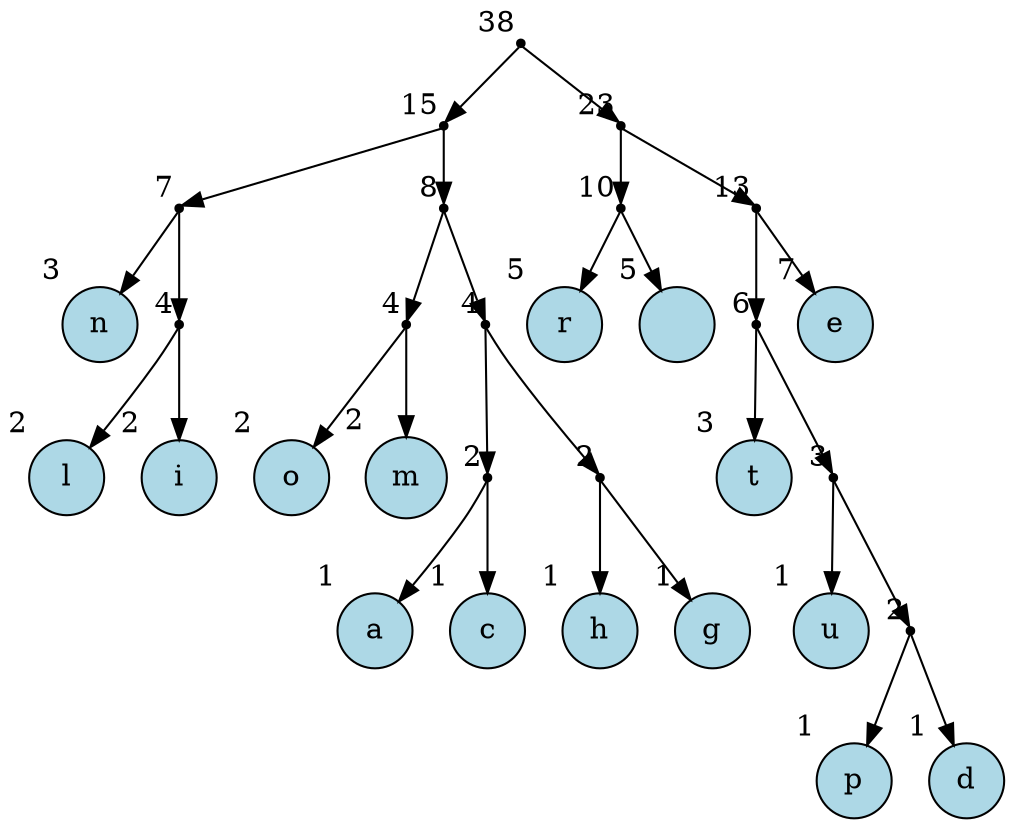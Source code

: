 digraph huffmann {
N144 [shape=point, width=0.05, height=0.05 xlabel="38"]
N142 [shape=point, width=0.05, height=0.05 xlabel="15"]
N138 [shape=point, width=0.05, height=0.05 xlabel="7"]
F110 [shape=circle, style=filled, fillcolor=lightblue, label="n" xlabel="3"]
N136 [shape=point, width=0.05, height=0.05 xlabel="4"]
F108 [shape=circle, style=filled, fillcolor=lightblue, label="l" xlabel="2"]
F105 [shape=circle, style=filled, fillcolor=lightblue, label="i" xlabel="2"]
N139 [shape=point, width=0.05, height=0.05 xlabel="8"]
N135 [shape=point, width=0.05, height=0.05 xlabel="4"]
F111 [shape=circle, style=filled, fillcolor=lightblue, label="o" xlabel="2"]
F109 [shape=circle, style=filled, fillcolor=lightblue, label="m" xlabel="2"]
N134 [shape=point, width=0.05, height=0.05 xlabel="4"]
N130 [shape=point, width=0.05, height=0.05 xlabel="2"]
F97 [shape=circle, style=filled, fillcolor=lightblue, label="a" xlabel="1"]
F99 [shape=circle, style=filled, fillcolor=lightblue, label="c" xlabel="1"]
N131 [shape=point, width=0.05, height=0.05 xlabel="2"]
F104 [shape=circle, style=filled, fillcolor=lightblue, label="h" xlabel="1"]
F103 [shape=circle, style=filled, fillcolor=lightblue, label="g" xlabel="1"]
N143 [shape=point, width=0.05, height=0.05 xlabel="23"]
N140 [shape=point, width=0.05, height=0.05 xlabel="10"]
F114 [shape=circle, style=filled, fillcolor=lightblue, label="r" xlabel="5"]
F32 [shape=circle, style=filled, fillcolor=lightblue, label=" " xlabel="5"]
N141 [shape=point, width=0.05, height=0.05 xlabel="13"]
N137 [shape=point, width=0.05, height=0.05 xlabel="6"]
F116 [shape=circle, style=filled, fillcolor=lightblue, label="t" xlabel="3"]
N133 [shape=point, width=0.05, height=0.05 xlabel="3"]
F117 [shape=circle, style=filled, fillcolor=lightblue, label="u" xlabel="1"]
N132 [shape=point, width=0.05, height=0.05 xlabel="2"]
F112 [shape=circle, style=filled, fillcolor=lightblue, label="p" xlabel="1"]
F100 [shape=circle, style=filled, fillcolor=lightblue, label="d" xlabel="1"]
F101 [shape=circle, style=filled, fillcolor=lightblue, label="e" xlabel="7"]
N144 -> N142
N144 -> N143
N142 -> N138
N142 -> N139
N138 -> F110
N138 -> N136
N136 -> F108
N136 -> F105
N139 -> N135
N139 -> N134
N135 -> F111
N135 -> F109
N134 -> N130
N134 -> N131
N130 -> F97
N130 -> F99
N131 -> F104
N131 -> F103
N143 -> N140
N143 -> N141
N140 -> F114
N140 -> F32
N141 -> N137
N141 -> F101
N137 -> F116
N137 -> N133
N133 -> F117
N133 -> N132
N132 -> F112
N132 -> F100
}
